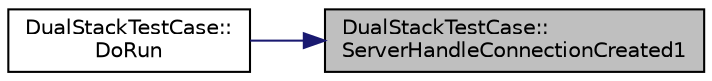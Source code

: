 digraph "DualStackTestCase::ServerHandleConnectionCreated1"
{
 // LATEX_PDF_SIZE
  edge [fontname="Helvetica",fontsize="10",labelfontname="Helvetica",labelfontsize="10"];
  node [fontname="Helvetica",fontsize="10",shape=record];
  rankdir="RL";
  Node1 [label="DualStackTestCase::\lServerHandleConnectionCreated1",height=0.2,width=0.4,color="black", fillcolor="grey75", style="filled", fontcolor="black",tooltip="Handle connection created (1)."];
  Node1 -> Node2 [dir="back",color="midnightblue",fontsize="10",style="solid",fontname="Helvetica"];
  Node2 [label="DualStackTestCase::\lDoRun",height=0.2,width=0.4,color="black", fillcolor="white", style="filled",URL="$class_dual_stack_test_case.html#a56472b295c6821c1380df84b130e6399",tooltip="Implementation to actually run this TestCase."];
}

